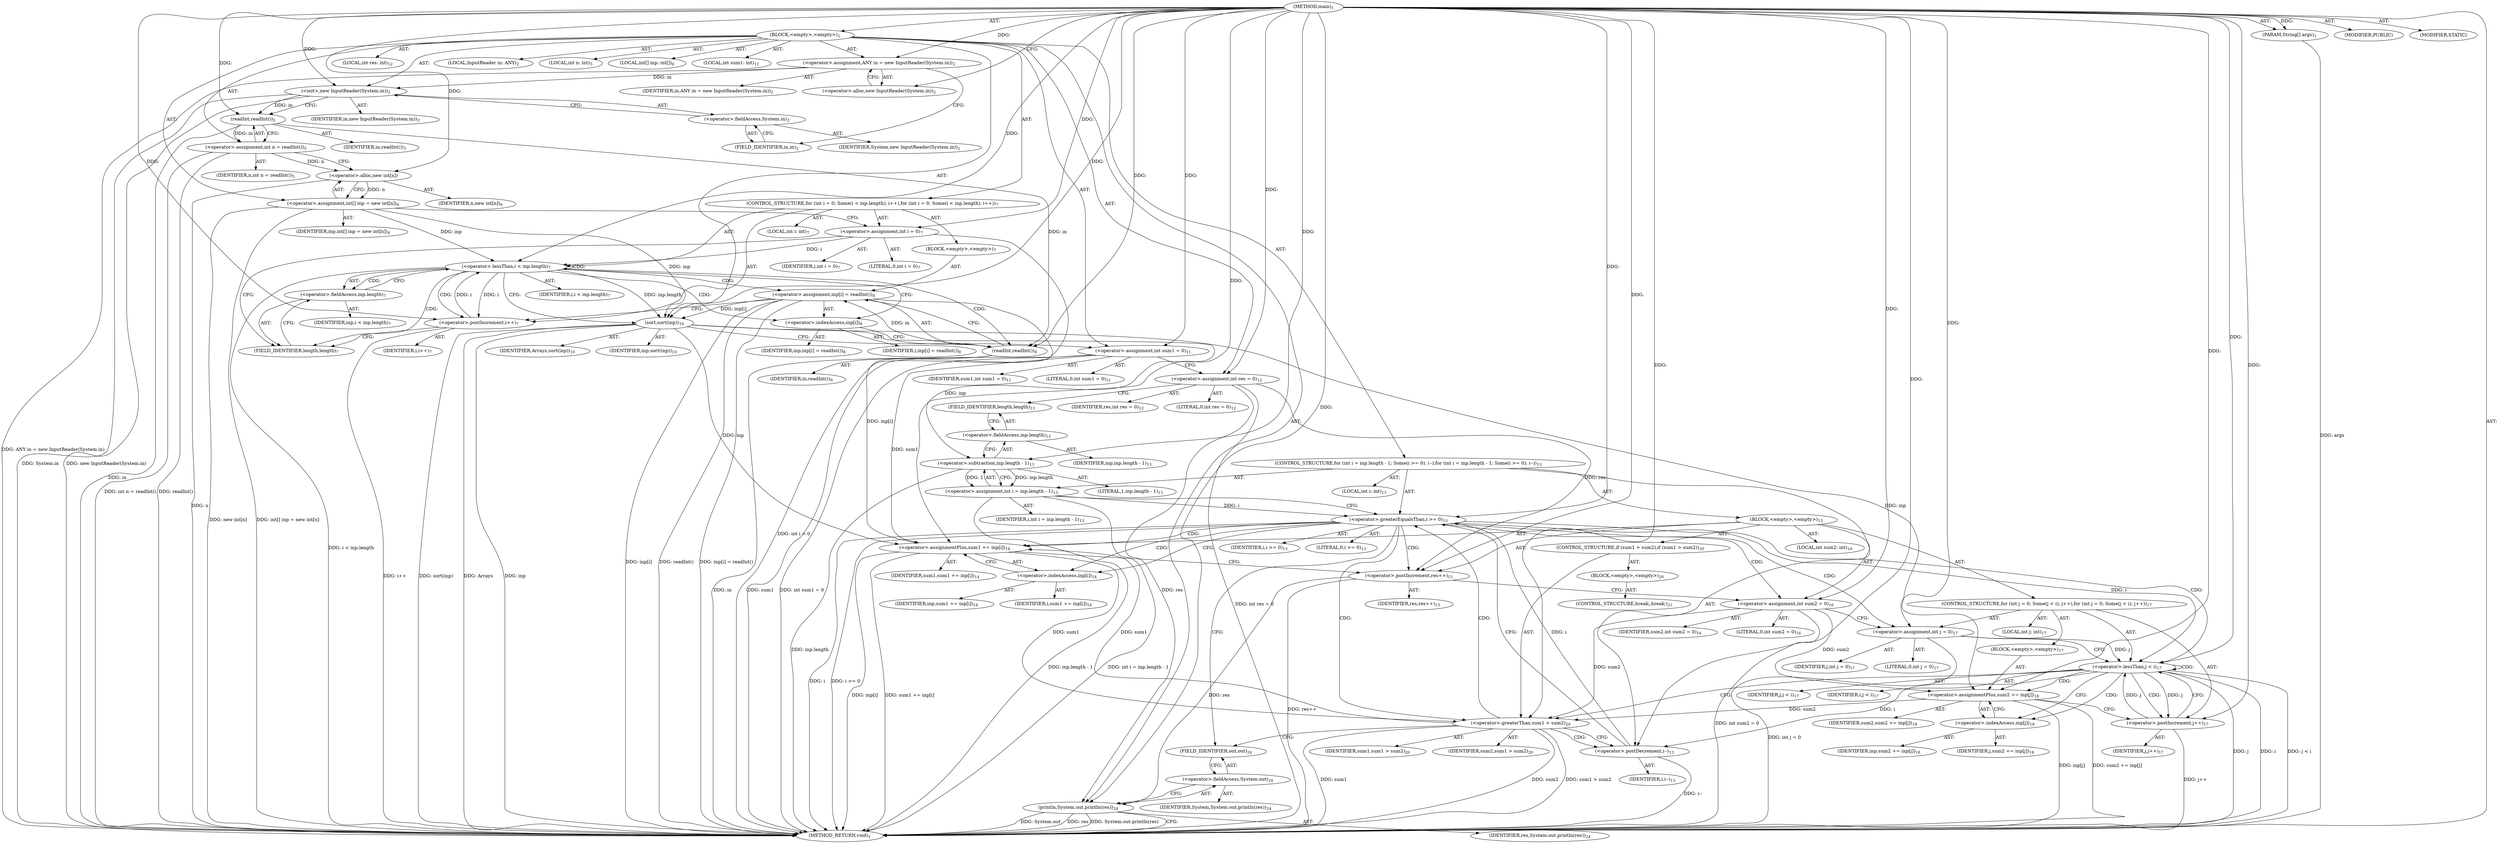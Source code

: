 digraph "main" {  
"19" [label = <(METHOD,main)<SUB>1</SUB>> ]
"20" [label = <(PARAM,String[] args)<SUB>1</SUB>> ]
"21" [label = <(BLOCK,&lt;empty&gt;,&lt;empty&gt;)<SUB>1</SUB>> ]
"4" [label = <(LOCAL,InputReader in: ANY)<SUB>2</SUB>> ]
"22" [label = <(&lt;operator&gt;.assignment,ANY in = new InputReader(System.in))<SUB>2</SUB>> ]
"23" [label = <(IDENTIFIER,in,ANY in = new InputReader(System.in))<SUB>2</SUB>> ]
"24" [label = <(&lt;operator&gt;.alloc,new InputReader(System.in))<SUB>2</SUB>> ]
"25" [label = <(&lt;init&gt;,new InputReader(System.in))<SUB>2</SUB>> ]
"3" [label = <(IDENTIFIER,in,new InputReader(System.in))<SUB>2</SUB>> ]
"26" [label = <(&lt;operator&gt;.fieldAccess,System.in)<SUB>2</SUB>> ]
"27" [label = <(IDENTIFIER,System,new InputReader(System.in))<SUB>2</SUB>> ]
"28" [label = <(FIELD_IDENTIFIER,in,in)<SUB>2</SUB>> ]
"29" [label = <(LOCAL,int n: int)<SUB>5</SUB>> ]
"30" [label = <(&lt;operator&gt;.assignment,int n = readInt())<SUB>5</SUB>> ]
"31" [label = <(IDENTIFIER,n,int n = readInt())<SUB>5</SUB>> ]
"32" [label = <(readInt,readInt())<SUB>5</SUB>> ]
"33" [label = <(IDENTIFIER,in,readInt())<SUB>5</SUB>> ]
"34" [label = <(LOCAL,int[] inp: int[])<SUB>6</SUB>> ]
"35" [label = <(&lt;operator&gt;.assignment,int[] inp = new int[n])<SUB>6</SUB>> ]
"36" [label = <(IDENTIFIER,inp,int[] inp = new int[n])<SUB>6</SUB>> ]
"37" [label = <(&lt;operator&gt;.alloc,new int[n])> ]
"38" [label = <(IDENTIFIER,n,new int[n])<SUB>6</SUB>> ]
"39" [label = <(CONTROL_STRUCTURE,for (int i = 0; Some(i &lt; inp.length); i++),for (int i = 0; Some(i &lt; inp.length); i++))<SUB>7</SUB>> ]
"40" [label = <(LOCAL,int i: int)<SUB>7</SUB>> ]
"41" [label = <(&lt;operator&gt;.assignment,int i = 0)<SUB>7</SUB>> ]
"42" [label = <(IDENTIFIER,i,int i = 0)<SUB>7</SUB>> ]
"43" [label = <(LITERAL,0,int i = 0)<SUB>7</SUB>> ]
"44" [label = <(&lt;operator&gt;.lessThan,i &lt; inp.length)<SUB>7</SUB>> ]
"45" [label = <(IDENTIFIER,i,i &lt; inp.length)<SUB>7</SUB>> ]
"46" [label = <(&lt;operator&gt;.fieldAccess,inp.length)<SUB>7</SUB>> ]
"47" [label = <(IDENTIFIER,inp,i &lt; inp.length)<SUB>7</SUB>> ]
"48" [label = <(FIELD_IDENTIFIER,length,length)<SUB>7</SUB>> ]
"49" [label = <(&lt;operator&gt;.postIncrement,i++)<SUB>7</SUB>> ]
"50" [label = <(IDENTIFIER,i,i++)<SUB>7</SUB>> ]
"51" [label = <(BLOCK,&lt;empty&gt;,&lt;empty&gt;)<SUB>7</SUB>> ]
"52" [label = <(&lt;operator&gt;.assignment,inp[i] = readInt())<SUB>8</SUB>> ]
"53" [label = <(&lt;operator&gt;.indexAccess,inp[i])<SUB>8</SUB>> ]
"54" [label = <(IDENTIFIER,inp,inp[i] = readInt())<SUB>8</SUB>> ]
"55" [label = <(IDENTIFIER,i,inp[i] = readInt())<SUB>8</SUB>> ]
"56" [label = <(readInt,readInt())<SUB>8</SUB>> ]
"57" [label = <(IDENTIFIER,in,readInt())<SUB>8</SUB>> ]
"58" [label = <(sort,sort(inp))<SUB>10</SUB>> ]
"59" [label = <(IDENTIFIER,Arrays,sort(inp))<SUB>10</SUB>> ]
"60" [label = <(IDENTIFIER,inp,sort(inp))<SUB>10</SUB>> ]
"61" [label = <(LOCAL,int sum1: int)<SUB>11</SUB>> ]
"62" [label = <(&lt;operator&gt;.assignment,int sum1 = 0)<SUB>11</SUB>> ]
"63" [label = <(IDENTIFIER,sum1,int sum1 = 0)<SUB>11</SUB>> ]
"64" [label = <(LITERAL,0,int sum1 = 0)<SUB>11</SUB>> ]
"65" [label = <(LOCAL,int res: int)<SUB>12</SUB>> ]
"66" [label = <(&lt;operator&gt;.assignment,int res = 0)<SUB>12</SUB>> ]
"67" [label = <(IDENTIFIER,res,int res = 0)<SUB>12</SUB>> ]
"68" [label = <(LITERAL,0,int res = 0)<SUB>12</SUB>> ]
"69" [label = <(CONTROL_STRUCTURE,for (int i = inp.length - 1; Some(i &gt;= 0); i--),for (int i = inp.length - 1; Some(i &gt;= 0); i--))<SUB>13</SUB>> ]
"70" [label = <(LOCAL,int i: int)<SUB>13</SUB>> ]
"71" [label = <(&lt;operator&gt;.assignment,int i = inp.length - 1)<SUB>13</SUB>> ]
"72" [label = <(IDENTIFIER,i,int i = inp.length - 1)<SUB>13</SUB>> ]
"73" [label = <(&lt;operator&gt;.subtraction,inp.length - 1)<SUB>13</SUB>> ]
"74" [label = <(&lt;operator&gt;.fieldAccess,inp.length)<SUB>13</SUB>> ]
"75" [label = <(IDENTIFIER,inp,inp.length - 1)<SUB>13</SUB>> ]
"76" [label = <(FIELD_IDENTIFIER,length,length)<SUB>13</SUB>> ]
"77" [label = <(LITERAL,1,inp.length - 1)<SUB>13</SUB>> ]
"78" [label = <(&lt;operator&gt;.greaterEqualsThan,i &gt;= 0)<SUB>13</SUB>> ]
"79" [label = <(IDENTIFIER,i,i &gt;= 0)<SUB>13</SUB>> ]
"80" [label = <(LITERAL,0,i &gt;= 0)<SUB>13</SUB>> ]
"81" [label = <(&lt;operator&gt;.postDecrement,i--)<SUB>13</SUB>> ]
"82" [label = <(IDENTIFIER,i,i--)<SUB>13</SUB>> ]
"83" [label = <(BLOCK,&lt;empty&gt;,&lt;empty&gt;)<SUB>13</SUB>> ]
"84" [label = <(&lt;operator&gt;.assignmentPlus,sum1 += inp[i])<SUB>14</SUB>> ]
"85" [label = <(IDENTIFIER,sum1,sum1 += inp[i])<SUB>14</SUB>> ]
"86" [label = <(&lt;operator&gt;.indexAccess,inp[i])<SUB>14</SUB>> ]
"87" [label = <(IDENTIFIER,inp,sum1 += inp[i])<SUB>14</SUB>> ]
"88" [label = <(IDENTIFIER,i,sum1 += inp[i])<SUB>14</SUB>> ]
"89" [label = <(&lt;operator&gt;.postIncrement,res++)<SUB>15</SUB>> ]
"90" [label = <(IDENTIFIER,res,res++)<SUB>15</SUB>> ]
"91" [label = <(LOCAL,int sum2: int)<SUB>16</SUB>> ]
"92" [label = <(&lt;operator&gt;.assignment,int sum2 = 0)<SUB>16</SUB>> ]
"93" [label = <(IDENTIFIER,sum2,int sum2 = 0)<SUB>16</SUB>> ]
"94" [label = <(LITERAL,0,int sum2 = 0)<SUB>16</SUB>> ]
"95" [label = <(CONTROL_STRUCTURE,for (int j = 0; Some(j &lt; i); j++),for (int j = 0; Some(j &lt; i); j++))<SUB>17</SUB>> ]
"96" [label = <(LOCAL,int j: int)<SUB>17</SUB>> ]
"97" [label = <(&lt;operator&gt;.assignment,int j = 0)<SUB>17</SUB>> ]
"98" [label = <(IDENTIFIER,j,int j = 0)<SUB>17</SUB>> ]
"99" [label = <(LITERAL,0,int j = 0)<SUB>17</SUB>> ]
"100" [label = <(&lt;operator&gt;.lessThan,j &lt; i)<SUB>17</SUB>> ]
"101" [label = <(IDENTIFIER,j,j &lt; i)<SUB>17</SUB>> ]
"102" [label = <(IDENTIFIER,i,j &lt; i)<SUB>17</SUB>> ]
"103" [label = <(&lt;operator&gt;.postIncrement,j++)<SUB>17</SUB>> ]
"104" [label = <(IDENTIFIER,j,j++)<SUB>17</SUB>> ]
"105" [label = <(BLOCK,&lt;empty&gt;,&lt;empty&gt;)<SUB>17</SUB>> ]
"106" [label = <(&lt;operator&gt;.assignmentPlus,sum2 += inp[j])<SUB>18</SUB>> ]
"107" [label = <(IDENTIFIER,sum2,sum2 += inp[j])<SUB>18</SUB>> ]
"108" [label = <(&lt;operator&gt;.indexAccess,inp[j])<SUB>18</SUB>> ]
"109" [label = <(IDENTIFIER,inp,sum2 += inp[j])<SUB>18</SUB>> ]
"110" [label = <(IDENTIFIER,j,sum2 += inp[j])<SUB>18</SUB>> ]
"111" [label = <(CONTROL_STRUCTURE,if (sum1 &gt; sum2),if (sum1 &gt; sum2))<SUB>20</SUB>> ]
"112" [label = <(&lt;operator&gt;.greaterThan,sum1 &gt; sum2)<SUB>20</SUB>> ]
"113" [label = <(IDENTIFIER,sum1,sum1 &gt; sum2)<SUB>20</SUB>> ]
"114" [label = <(IDENTIFIER,sum2,sum1 &gt; sum2)<SUB>20</SUB>> ]
"115" [label = <(BLOCK,&lt;empty&gt;,&lt;empty&gt;)<SUB>20</SUB>> ]
"116" [label = <(CONTROL_STRUCTURE,break;,break;)<SUB>21</SUB>> ]
"117" [label = <(println,System.out.println(res))<SUB>24</SUB>> ]
"118" [label = <(&lt;operator&gt;.fieldAccess,System.out)<SUB>24</SUB>> ]
"119" [label = <(IDENTIFIER,System,System.out.println(res))<SUB>24</SUB>> ]
"120" [label = <(FIELD_IDENTIFIER,out,out)<SUB>24</SUB>> ]
"121" [label = <(IDENTIFIER,res,System.out.println(res))<SUB>24</SUB>> ]
"122" [label = <(MODIFIER,PUBLIC)> ]
"123" [label = <(MODIFIER,STATIC)> ]
"124" [label = <(METHOD_RETURN,void)<SUB>1</SUB>> ]
  "19" -> "20"  [ label = "AST: "] 
  "19" -> "21"  [ label = "AST: "] 
  "19" -> "122"  [ label = "AST: "] 
  "19" -> "123"  [ label = "AST: "] 
  "19" -> "124"  [ label = "AST: "] 
  "21" -> "4"  [ label = "AST: "] 
  "21" -> "22"  [ label = "AST: "] 
  "21" -> "25"  [ label = "AST: "] 
  "21" -> "29"  [ label = "AST: "] 
  "21" -> "30"  [ label = "AST: "] 
  "21" -> "34"  [ label = "AST: "] 
  "21" -> "35"  [ label = "AST: "] 
  "21" -> "39"  [ label = "AST: "] 
  "21" -> "58"  [ label = "AST: "] 
  "21" -> "61"  [ label = "AST: "] 
  "21" -> "62"  [ label = "AST: "] 
  "21" -> "65"  [ label = "AST: "] 
  "21" -> "66"  [ label = "AST: "] 
  "21" -> "69"  [ label = "AST: "] 
  "21" -> "117"  [ label = "AST: "] 
  "22" -> "23"  [ label = "AST: "] 
  "22" -> "24"  [ label = "AST: "] 
  "25" -> "3"  [ label = "AST: "] 
  "25" -> "26"  [ label = "AST: "] 
  "26" -> "27"  [ label = "AST: "] 
  "26" -> "28"  [ label = "AST: "] 
  "30" -> "31"  [ label = "AST: "] 
  "30" -> "32"  [ label = "AST: "] 
  "32" -> "33"  [ label = "AST: "] 
  "35" -> "36"  [ label = "AST: "] 
  "35" -> "37"  [ label = "AST: "] 
  "37" -> "38"  [ label = "AST: "] 
  "39" -> "40"  [ label = "AST: "] 
  "39" -> "41"  [ label = "AST: "] 
  "39" -> "44"  [ label = "AST: "] 
  "39" -> "49"  [ label = "AST: "] 
  "39" -> "51"  [ label = "AST: "] 
  "41" -> "42"  [ label = "AST: "] 
  "41" -> "43"  [ label = "AST: "] 
  "44" -> "45"  [ label = "AST: "] 
  "44" -> "46"  [ label = "AST: "] 
  "46" -> "47"  [ label = "AST: "] 
  "46" -> "48"  [ label = "AST: "] 
  "49" -> "50"  [ label = "AST: "] 
  "51" -> "52"  [ label = "AST: "] 
  "52" -> "53"  [ label = "AST: "] 
  "52" -> "56"  [ label = "AST: "] 
  "53" -> "54"  [ label = "AST: "] 
  "53" -> "55"  [ label = "AST: "] 
  "56" -> "57"  [ label = "AST: "] 
  "58" -> "59"  [ label = "AST: "] 
  "58" -> "60"  [ label = "AST: "] 
  "62" -> "63"  [ label = "AST: "] 
  "62" -> "64"  [ label = "AST: "] 
  "66" -> "67"  [ label = "AST: "] 
  "66" -> "68"  [ label = "AST: "] 
  "69" -> "70"  [ label = "AST: "] 
  "69" -> "71"  [ label = "AST: "] 
  "69" -> "78"  [ label = "AST: "] 
  "69" -> "81"  [ label = "AST: "] 
  "69" -> "83"  [ label = "AST: "] 
  "71" -> "72"  [ label = "AST: "] 
  "71" -> "73"  [ label = "AST: "] 
  "73" -> "74"  [ label = "AST: "] 
  "73" -> "77"  [ label = "AST: "] 
  "74" -> "75"  [ label = "AST: "] 
  "74" -> "76"  [ label = "AST: "] 
  "78" -> "79"  [ label = "AST: "] 
  "78" -> "80"  [ label = "AST: "] 
  "81" -> "82"  [ label = "AST: "] 
  "83" -> "84"  [ label = "AST: "] 
  "83" -> "89"  [ label = "AST: "] 
  "83" -> "91"  [ label = "AST: "] 
  "83" -> "92"  [ label = "AST: "] 
  "83" -> "95"  [ label = "AST: "] 
  "83" -> "111"  [ label = "AST: "] 
  "84" -> "85"  [ label = "AST: "] 
  "84" -> "86"  [ label = "AST: "] 
  "86" -> "87"  [ label = "AST: "] 
  "86" -> "88"  [ label = "AST: "] 
  "89" -> "90"  [ label = "AST: "] 
  "92" -> "93"  [ label = "AST: "] 
  "92" -> "94"  [ label = "AST: "] 
  "95" -> "96"  [ label = "AST: "] 
  "95" -> "97"  [ label = "AST: "] 
  "95" -> "100"  [ label = "AST: "] 
  "95" -> "103"  [ label = "AST: "] 
  "95" -> "105"  [ label = "AST: "] 
  "97" -> "98"  [ label = "AST: "] 
  "97" -> "99"  [ label = "AST: "] 
  "100" -> "101"  [ label = "AST: "] 
  "100" -> "102"  [ label = "AST: "] 
  "103" -> "104"  [ label = "AST: "] 
  "105" -> "106"  [ label = "AST: "] 
  "106" -> "107"  [ label = "AST: "] 
  "106" -> "108"  [ label = "AST: "] 
  "108" -> "109"  [ label = "AST: "] 
  "108" -> "110"  [ label = "AST: "] 
  "111" -> "112"  [ label = "AST: "] 
  "111" -> "115"  [ label = "AST: "] 
  "112" -> "113"  [ label = "AST: "] 
  "112" -> "114"  [ label = "AST: "] 
  "115" -> "116"  [ label = "AST: "] 
  "117" -> "118"  [ label = "AST: "] 
  "117" -> "121"  [ label = "AST: "] 
  "118" -> "119"  [ label = "AST: "] 
  "118" -> "120"  [ label = "AST: "] 
  "22" -> "28"  [ label = "CFG: "] 
  "25" -> "32"  [ label = "CFG: "] 
  "30" -> "37"  [ label = "CFG: "] 
  "35" -> "41"  [ label = "CFG: "] 
  "58" -> "62"  [ label = "CFG: "] 
  "62" -> "66"  [ label = "CFG: "] 
  "66" -> "76"  [ label = "CFG: "] 
  "117" -> "124"  [ label = "CFG: "] 
  "24" -> "22"  [ label = "CFG: "] 
  "26" -> "25"  [ label = "CFG: "] 
  "32" -> "30"  [ label = "CFG: "] 
  "37" -> "35"  [ label = "CFG: "] 
  "41" -> "48"  [ label = "CFG: "] 
  "44" -> "53"  [ label = "CFG: "] 
  "44" -> "58"  [ label = "CFG: "] 
  "49" -> "48"  [ label = "CFG: "] 
  "71" -> "78"  [ label = "CFG: "] 
  "78" -> "86"  [ label = "CFG: "] 
  "78" -> "120"  [ label = "CFG: "] 
  "81" -> "78"  [ label = "CFG: "] 
  "118" -> "117"  [ label = "CFG: "] 
  "28" -> "26"  [ label = "CFG: "] 
  "46" -> "44"  [ label = "CFG: "] 
  "52" -> "49"  [ label = "CFG: "] 
  "73" -> "71"  [ label = "CFG: "] 
  "84" -> "89"  [ label = "CFG: "] 
  "89" -> "92"  [ label = "CFG: "] 
  "92" -> "97"  [ label = "CFG: "] 
  "120" -> "118"  [ label = "CFG: "] 
  "48" -> "46"  [ label = "CFG: "] 
  "53" -> "56"  [ label = "CFG: "] 
  "56" -> "52"  [ label = "CFG: "] 
  "74" -> "73"  [ label = "CFG: "] 
  "86" -> "84"  [ label = "CFG: "] 
  "97" -> "100"  [ label = "CFG: "] 
  "100" -> "108"  [ label = "CFG: "] 
  "100" -> "112"  [ label = "CFG: "] 
  "103" -> "100"  [ label = "CFG: "] 
  "112" -> "120"  [ label = "CFG: "] 
  "112" -> "81"  [ label = "CFG: "] 
  "76" -> "74"  [ label = "CFG: "] 
  "106" -> "103"  [ label = "CFG: "] 
  "108" -> "106"  [ label = "CFG: "] 
  "19" -> "24"  [ label = "CFG: "] 
  "20" -> "124"  [ label = "DDG: args"] 
  "22" -> "124"  [ label = "DDG: ANY in = new InputReader(System.in)"] 
  "25" -> "124"  [ label = "DDG: System.in"] 
  "25" -> "124"  [ label = "DDG: new InputReader(System.in)"] 
  "32" -> "124"  [ label = "DDG: in"] 
  "30" -> "124"  [ label = "DDG: readInt()"] 
  "30" -> "124"  [ label = "DDG: int n = readInt()"] 
  "37" -> "124"  [ label = "DDG: n"] 
  "35" -> "124"  [ label = "DDG: new int[n]"] 
  "35" -> "124"  [ label = "DDG: int[] inp = new int[n]"] 
  "41" -> "124"  [ label = "DDG: int i = 0"] 
  "44" -> "124"  [ label = "DDG: i &lt; inp.length"] 
  "58" -> "124"  [ label = "DDG: inp"] 
  "58" -> "124"  [ label = "DDG: sort(inp)"] 
  "62" -> "124"  [ label = "DDG: sum1"] 
  "62" -> "124"  [ label = "DDG: int sum1 = 0"] 
  "66" -> "124"  [ label = "DDG: int res = 0"] 
  "73" -> "124"  [ label = "DDG: inp.length"] 
  "71" -> "124"  [ label = "DDG: inp.length - 1"] 
  "71" -> "124"  [ label = "DDG: int i = inp.length - 1"] 
  "78" -> "124"  [ label = "DDG: i"] 
  "78" -> "124"  [ label = "DDG: i &gt;= 0"] 
  "84" -> "124"  [ label = "DDG: inp[i]"] 
  "84" -> "124"  [ label = "DDG: sum1 += inp[i]"] 
  "89" -> "124"  [ label = "DDG: res++"] 
  "92" -> "124"  [ label = "DDG: int sum2 = 0"] 
  "97" -> "124"  [ label = "DDG: int j = 0"] 
  "100" -> "124"  [ label = "DDG: j"] 
  "100" -> "124"  [ label = "DDG: i"] 
  "100" -> "124"  [ label = "DDG: j &lt; i"] 
  "112" -> "124"  [ label = "DDG: sum1"] 
  "112" -> "124"  [ label = "DDG: sum2"] 
  "112" -> "124"  [ label = "DDG: sum1 &gt; sum2"] 
  "81" -> "124"  [ label = "DDG: i--"] 
  "117" -> "124"  [ label = "DDG: System.out"] 
  "117" -> "124"  [ label = "DDG: res"] 
  "117" -> "124"  [ label = "DDG: System.out.println(res)"] 
  "106" -> "124"  [ label = "DDG: inp[j]"] 
  "106" -> "124"  [ label = "DDG: sum2 += inp[j]"] 
  "103" -> "124"  [ label = "DDG: j++"] 
  "52" -> "124"  [ label = "DDG: inp[i]"] 
  "56" -> "124"  [ label = "DDG: in"] 
  "52" -> "124"  [ label = "DDG: readInt()"] 
  "52" -> "124"  [ label = "DDG: inp[i] = readInt()"] 
  "49" -> "124"  [ label = "DDG: i++"] 
  "58" -> "124"  [ label = "DDG: Arrays"] 
  "19" -> "20"  [ label = "DDG: "] 
  "19" -> "22"  [ label = "DDG: "] 
  "32" -> "30"  [ label = "DDG: in"] 
  "37" -> "35"  [ label = "DDG: n"] 
  "19" -> "62"  [ label = "DDG: "] 
  "19" -> "66"  [ label = "DDG: "] 
  "22" -> "25"  [ label = "DDG: in"] 
  "19" -> "25"  [ label = "DDG: "] 
  "19" -> "41"  [ label = "DDG: "] 
  "19" -> "58"  [ label = "DDG: "] 
  "35" -> "58"  [ label = "DDG: inp"] 
  "44" -> "58"  [ label = "DDG: inp.length"] 
  "52" -> "58"  [ label = "DDG: inp[i]"] 
  "73" -> "71"  [ label = "DDG: inp.length"] 
  "73" -> "71"  [ label = "DDG: 1"] 
  "66" -> "117"  [ label = "DDG: res"] 
  "89" -> "117"  [ label = "DDG: res"] 
  "19" -> "117"  [ label = "DDG: "] 
  "25" -> "32"  [ label = "DDG: in"] 
  "19" -> "32"  [ label = "DDG: "] 
  "30" -> "37"  [ label = "DDG: n"] 
  "19" -> "37"  [ label = "DDG: "] 
  "41" -> "44"  [ label = "DDG: i"] 
  "49" -> "44"  [ label = "DDG: i"] 
  "19" -> "44"  [ label = "DDG: "] 
  "35" -> "44"  [ label = "DDG: inp"] 
  "44" -> "49"  [ label = "DDG: i"] 
  "19" -> "49"  [ label = "DDG: "] 
  "56" -> "52"  [ label = "DDG: in"] 
  "71" -> "78"  [ label = "DDG: i"] 
  "81" -> "78"  [ label = "DDG: i"] 
  "19" -> "78"  [ label = "DDG: "] 
  "100" -> "81"  [ label = "DDG: i"] 
  "19" -> "81"  [ label = "DDG: "] 
  "58" -> "84"  [ label = "DDG: inp"] 
  "52" -> "84"  [ label = "DDG: inp[i]"] 
  "19" -> "92"  [ label = "DDG: "] 
  "58" -> "73"  [ label = "DDG: inp"] 
  "19" -> "73"  [ label = "DDG: "] 
  "62" -> "84"  [ label = "DDG: sum1"] 
  "112" -> "84"  [ label = "DDG: sum1"] 
  "19" -> "84"  [ label = "DDG: "] 
  "66" -> "89"  [ label = "DDG: res"] 
  "19" -> "89"  [ label = "DDG: "] 
  "19" -> "97"  [ label = "DDG: "] 
  "32" -> "56"  [ label = "DDG: in"] 
  "19" -> "56"  [ label = "DDG: "] 
  "97" -> "100"  [ label = "DDG: j"] 
  "103" -> "100"  [ label = "DDG: j"] 
  "19" -> "100"  [ label = "DDG: "] 
  "78" -> "100"  [ label = "DDG: i"] 
  "100" -> "103"  [ label = "DDG: j"] 
  "19" -> "103"  [ label = "DDG: "] 
  "58" -> "106"  [ label = "DDG: inp"] 
  "84" -> "112"  [ label = "DDG: sum1"] 
  "19" -> "112"  [ label = "DDG: "] 
  "92" -> "112"  [ label = "DDG: sum2"] 
  "106" -> "112"  [ label = "DDG: sum2"] 
  "92" -> "106"  [ label = "DDG: sum2"] 
  "19" -> "106"  [ label = "DDG: "] 
  "44" -> "48"  [ label = "CDG: "] 
  "44" -> "49"  [ label = "CDG: "] 
  "44" -> "52"  [ label = "CDG: "] 
  "44" -> "46"  [ label = "CDG: "] 
  "44" -> "53"  [ label = "CDG: "] 
  "44" -> "56"  [ label = "CDG: "] 
  "44" -> "44"  [ label = "CDG: "] 
  "78" -> "89"  [ label = "CDG: "] 
  "78" -> "100"  [ label = "CDG: "] 
  "78" -> "84"  [ label = "CDG: "] 
  "78" -> "92"  [ label = "CDG: "] 
  "78" -> "97"  [ label = "CDG: "] 
  "78" -> "112"  [ label = "CDG: "] 
  "78" -> "86"  [ label = "CDG: "] 
  "100" -> "100"  [ label = "CDG: "] 
  "100" -> "103"  [ label = "CDG: "] 
  "100" -> "106"  [ label = "CDG: "] 
  "100" -> "108"  [ label = "CDG: "] 
  "112" -> "81"  [ label = "CDG: "] 
  "112" -> "78"  [ label = "CDG: "] 
}
